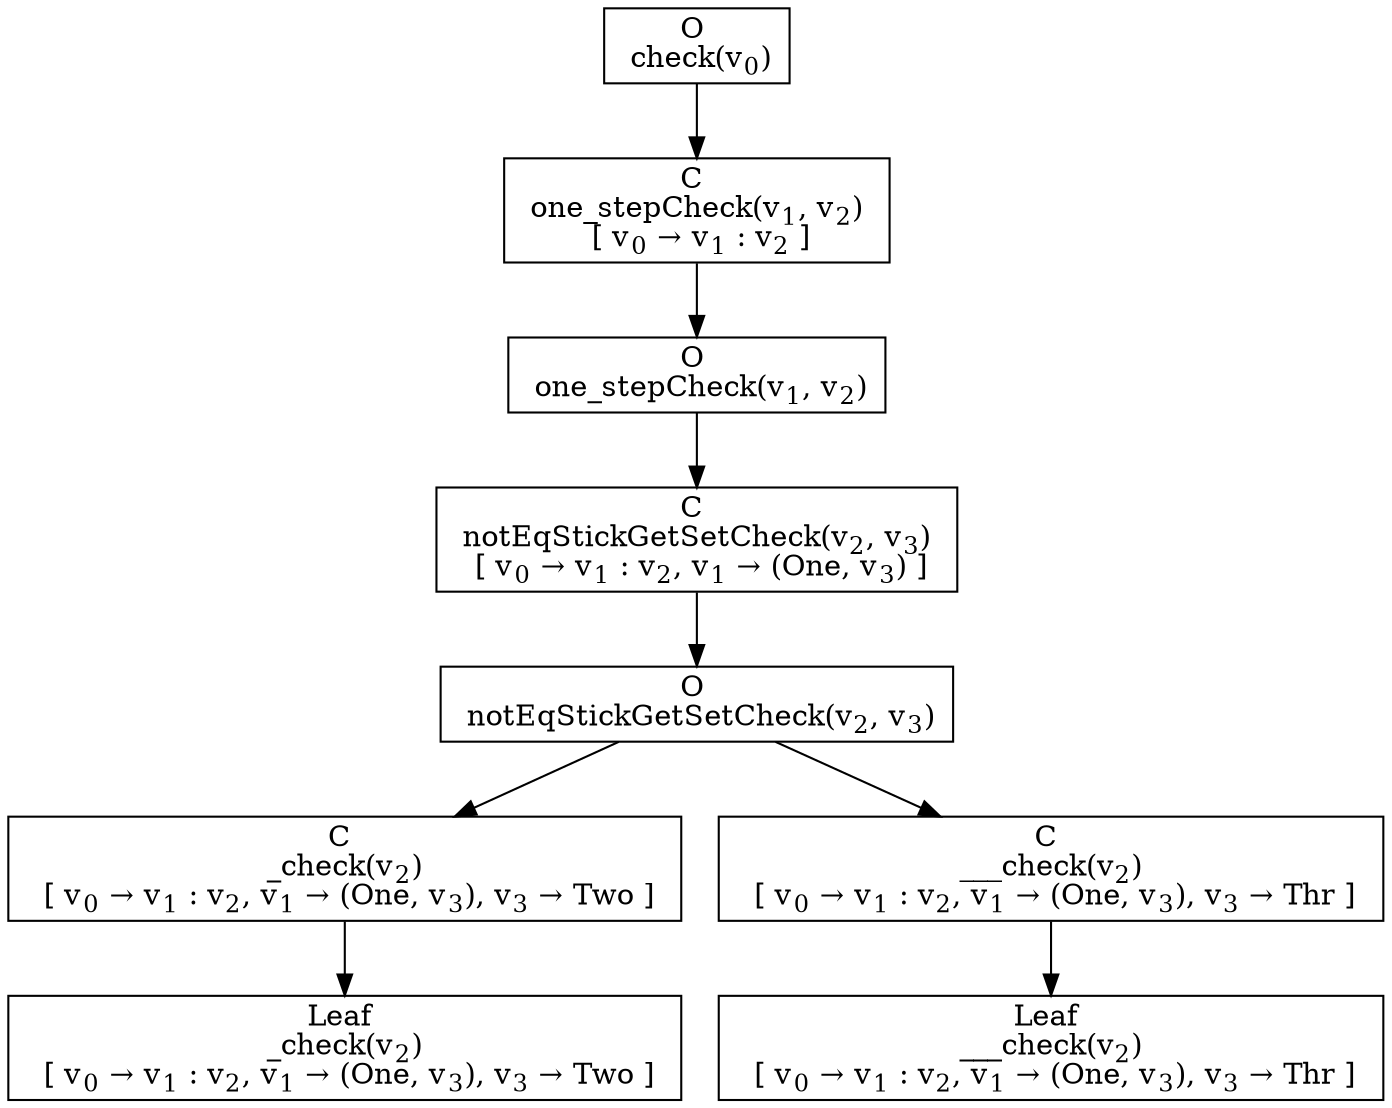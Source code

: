 digraph {
    graph [rankdir=TB
          ,bgcolor=transparent];
    node [shape=box
         ,fillcolor=white
         ,style=filled];
    0 [label=<O <BR/> check(v<SUB>0</SUB>)>];
    1 [label=<C <BR/> one_stepCheck(v<SUB>1</SUB>, v<SUB>2</SUB>) <BR/>  [ v<SUB>0</SUB> &rarr; v<SUB>1</SUB> : v<SUB>2</SUB> ] >];
    2 [label=<O <BR/> one_stepCheck(v<SUB>1</SUB>, v<SUB>2</SUB>)>];
    3 [label=<C <BR/> notEqStickGetSetCheck(v<SUB>2</SUB>, v<SUB>3</SUB>) <BR/>  [ v<SUB>0</SUB> &rarr; v<SUB>1</SUB> : v<SUB>2</SUB>, v<SUB>1</SUB> &rarr; (One, v<SUB>3</SUB>) ] >];
    4 [label=<O <BR/> notEqStickGetSetCheck(v<SUB>2</SUB>, v<SUB>3</SUB>)>];
    5 [label=<C <BR/> _check(v<SUB>2</SUB>) <BR/>  [ v<SUB>0</SUB> &rarr; v<SUB>1</SUB> : v<SUB>2</SUB>, v<SUB>1</SUB> &rarr; (One, v<SUB>3</SUB>), v<SUB>3</SUB> &rarr; Two ] >];
    6 [label=<C <BR/> ___check(v<SUB>2</SUB>) <BR/>  [ v<SUB>0</SUB> &rarr; v<SUB>1</SUB> : v<SUB>2</SUB>, v<SUB>1</SUB> &rarr; (One, v<SUB>3</SUB>), v<SUB>3</SUB> &rarr; Thr ] >];
    7 [label=<Leaf <BR/> _check(v<SUB>2</SUB>) <BR/>  [ v<SUB>0</SUB> &rarr; v<SUB>1</SUB> : v<SUB>2</SUB>, v<SUB>1</SUB> &rarr; (One, v<SUB>3</SUB>), v<SUB>3</SUB> &rarr; Two ] >];
    8 [label=<Leaf <BR/> ___check(v<SUB>2</SUB>) <BR/>  [ v<SUB>0</SUB> &rarr; v<SUB>1</SUB> : v<SUB>2</SUB>, v<SUB>1</SUB> &rarr; (One, v<SUB>3</SUB>), v<SUB>3</SUB> &rarr; Thr ] >];
    0 -> 1 [label=""];
    1 -> 2 [label=""];
    2 -> 3 [label=""];
    3 -> 4 [label=""];
    4 -> 5 [label=""];
    4 -> 6 [label=""];
    5 -> 7 [label=""];
    6 -> 8 [label=""];
}